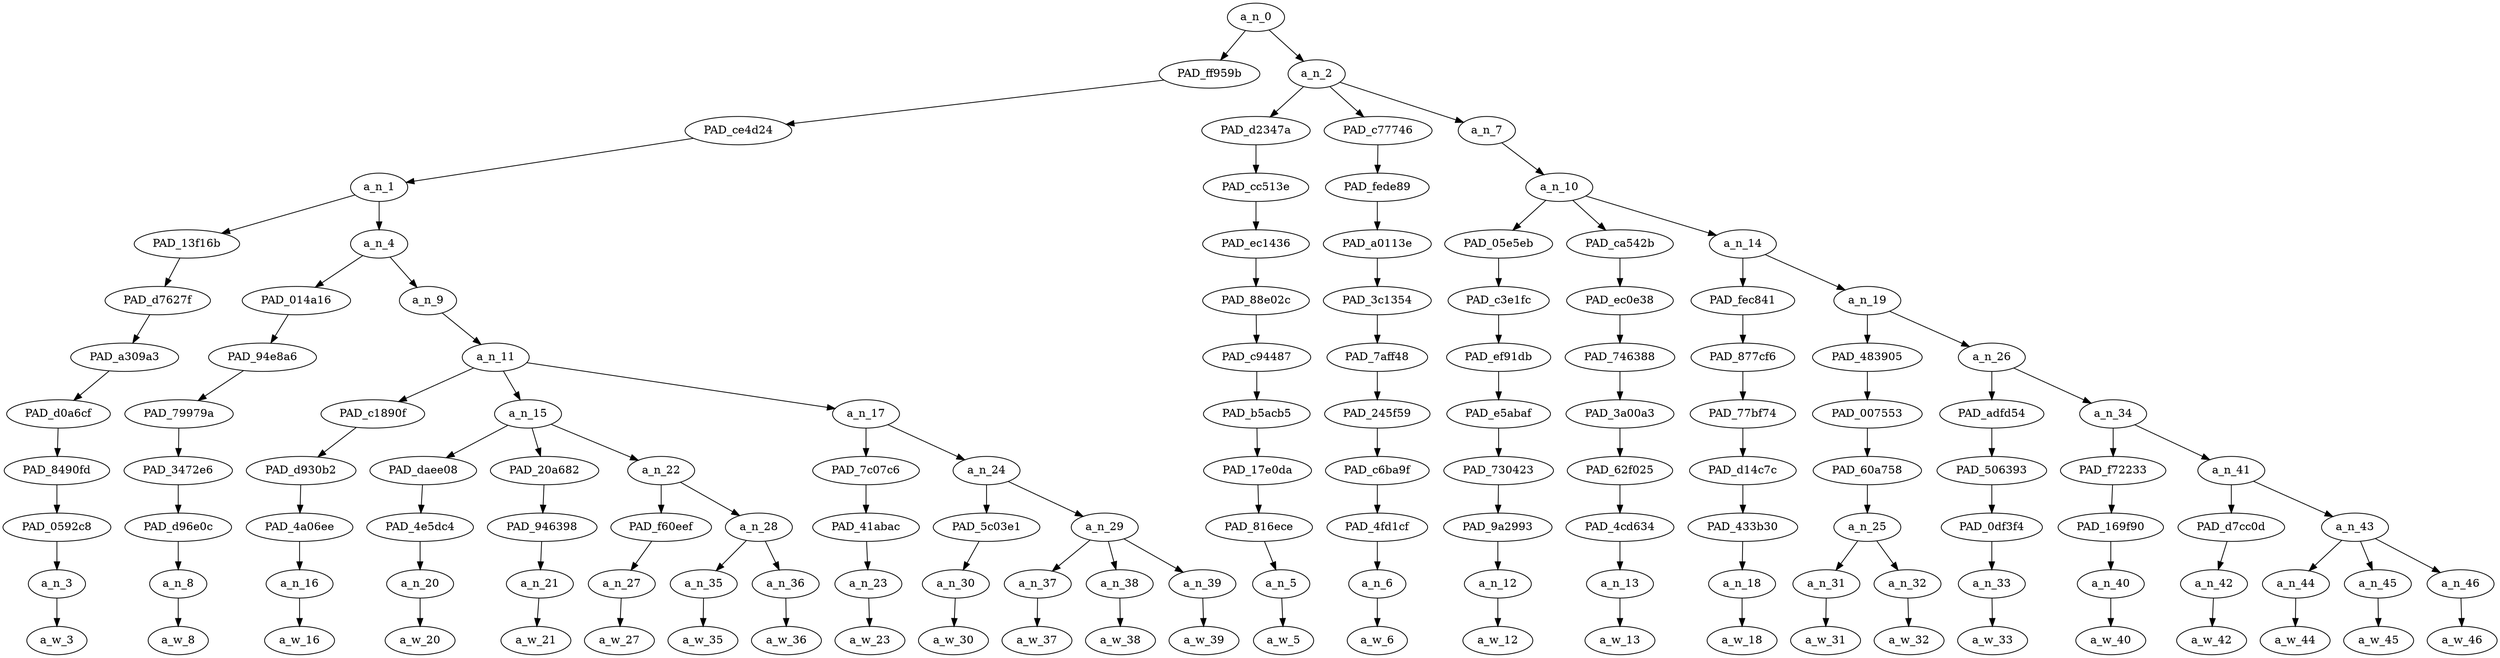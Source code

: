 strict digraph "" {
	a_n_0	[div_dir=1,
		index=0,
		level=11,
		pos="8.190972222222221,11!",
		text_span="[0, 1, 2, 3, 4, 5, 6, 7, 8, 9, 10, 11, 12, 13, 14, 15, 16, 17, 18, 19, 20, 21, 22, 23, 24, 25]",
		value=1.00000000];
	PAD_ff959b	[div_dir=1,
		index=0,
		level=10,
		pos="1.8958333333333333,10!",
		text_span="[0, 1, 2, 3, 4, 5, 6, 7, 8, 9, 10, 11, 12]",
		value=0.59377029];
	a_n_0 -> PAD_ff959b;
	a_n_2	[div_dir=1,
		index=1,
		level=10,
		pos="14.486111111111109,10!",
		text_span="[13, 14, 15, 16, 17, 18, 19, 20, 21, 22, 23, 24, 25]",
		value=0.40507001];
	a_n_0 -> a_n_2;
	PAD_ce4d24	[div_dir=1,
		index=0,
		level=9,
		pos="1.8958333333333333,9!",
		text_span="[0, 1, 2, 3, 4, 5, 6, 7, 8, 9, 10, 11, 12]",
		value=0.59377029];
	PAD_ff959b -> PAD_ce4d24;
	a_n_1	[div_dir=1,
		index=0,
		level=8,
		pos="1.8958333333333333,8!",
		text_span="[0, 1, 2, 3, 4, 5, 6, 7, 8, 9, 10, 11, 12]",
		value=0.59377029];
	PAD_ce4d24 -> a_n_1;
	PAD_13f16b	[div_dir=1,
		index=0,
		level=7,
		pos="0.0,7!",
		text_span="[0]",
		value=0.04523902];
	a_n_1 -> PAD_13f16b;
	a_n_4	[div_dir=1,
		index=1,
		level=7,
		pos="3.7916666666666665,7!",
		text_span="[1, 2, 3, 4, 5, 6, 7, 8, 9, 10, 11, 12]",
		value=0.54750437];
	a_n_1 -> a_n_4;
	PAD_d7627f	[div_dir=1,
		index=0,
		level=6,
		pos="0.0,6!",
		text_span="[0]",
		value=0.04523902];
	PAD_13f16b -> PAD_d7627f;
	PAD_a309a3	[div_dir=1,
		index=0,
		level=5,
		pos="0.0,5!",
		text_span="[0]",
		value=0.04523902];
	PAD_d7627f -> PAD_a309a3;
	PAD_d0a6cf	[div_dir=1,
		index=0,
		level=4,
		pos="0.0,4!",
		text_span="[0]",
		value=0.04523902];
	PAD_a309a3 -> PAD_d0a6cf;
	PAD_8490fd	[div_dir=1,
		index=0,
		level=3,
		pos="0.0,3!",
		text_span="[0]",
		value=0.04523902];
	PAD_d0a6cf -> PAD_8490fd;
	PAD_0592c8	[div_dir=1,
		index=0,
		level=2,
		pos="0.0,2!",
		text_span="[0]",
		value=0.04523902];
	PAD_8490fd -> PAD_0592c8;
	a_n_3	[div_dir=1,
		index=0,
		level=1,
		pos="0.0,1!",
		text_span="[0]",
		value=0.04523902];
	PAD_0592c8 -> a_n_3;
	a_w_3	[div_dir=0,
		index=0,
		level=0,
		pos="0,0!",
		text_span="[0]",
		value=anyone];
	a_n_3 -> a_w_3;
	PAD_014a16	[div_dir=1,
		index=1,
		level=6,
		pos="1.0,6!",
		text_span="[1]",
		value=0.02991839];
	a_n_4 -> PAD_014a16;
	a_n_9	[div_dir=1,
		index=2,
		level=6,
		pos="6.583333333333333,6!",
		text_span="[2, 3, 4, 5, 6, 7, 8, 9, 10, 11, 12]",
		value=0.51664982];
	a_n_4 -> a_n_9;
	PAD_94e8a6	[div_dir=1,
		index=1,
		level=5,
		pos="1.0,5!",
		text_span="[1]",
		value=0.02991839];
	PAD_014a16 -> PAD_94e8a6;
	PAD_79979a	[div_dir=1,
		index=1,
		level=4,
		pos="1.0,4!",
		text_span="[1]",
		value=0.02991839];
	PAD_94e8a6 -> PAD_79979a;
	PAD_3472e6	[div_dir=1,
		index=1,
		level=3,
		pos="1.0,3!",
		text_span="[1]",
		value=0.02991839];
	PAD_79979a -> PAD_3472e6;
	PAD_d96e0c	[div_dir=1,
		index=1,
		level=2,
		pos="1.0,2!",
		text_span="[1]",
		value=0.02991839];
	PAD_3472e6 -> PAD_d96e0c;
	a_n_8	[div_dir=1,
		index=1,
		level=1,
		pos="1.0,1!",
		text_span="[1]",
		value=0.02991839];
	PAD_d96e0c -> a_n_8;
	a_w_8	[div_dir=0,
		index=1,
		level=0,
		pos="1,0!",
		text_span="[1]",
		value=that];
	a_n_8 -> a_w_8;
	a_n_11	[div_dir=1,
		index=2,
		level=5,
		pos="6.583333333333333,5!",
		text_span="[2, 3, 4, 5, 6, 7, 8, 9, 10, 11, 12]",
		value=0.51574733];
	a_n_9 -> a_n_11;
	PAD_c1890f	[div_dir=1,
		index=3,
		level=4,
		pos="7.0,4!",
		text_span="[7]",
		value=0.02585541];
	a_n_11 -> PAD_c1890f;
	a_n_15	[div_dir=1,
		index=2,
		level=4,
		pos="3.25,4!",
		text_span="[2, 3, 4, 5, 6]",
		value=0.16415759];
	a_n_11 -> a_n_15;
	a_n_17	[div_dir=1,
		index=4,
		level=4,
		pos="9.5,4!",
		text_span="[8, 9, 10, 11, 12]",
		value=0.32483184];
	a_n_11 -> a_n_17;
	PAD_d930b2	[div_dir=1,
		index=5,
		level=3,
		pos="7.0,3!",
		text_span="[7]",
		value=0.02585541];
	PAD_c1890f -> PAD_d930b2;
	PAD_4a06ee	[div_dir=1,
		index=6,
		level=2,
		pos="7.0,2!",
		text_span="[7]",
		value=0.02585541];
	PAD_d930b2 -> PAD_4a06ee;
	a_n_16	[div_dir=1,
		index=7,
		level=1,
		pos="7.0,1!",
		text_span="[7]",
		value=0.02585541];
	PAD_4a06ee -> a_n_16;
	a_w_16	[div_dir=0,
		index=7,
		level=0,
		pos="7,0!",
		text_span="[7]",
		value=and];
	a_n_16 -> a_w_16;
	PAD_daee08	[div_dir=1,
		index=2,
		level=3,
		pos="2.0,3!",
		text_span="[2]",
		value=0.02737850];
	a_n_15 -> PAD_daee08;
	PAD_20a682	[div_dir=1,
		index=3,
		level=3,
		pos="3.0,3!",
		text_span="[3]",
		value=0.03239894];
	a_n_15 -> PAD_20a682;
	a_n_22	[div_dir=1,
		index=4,
		level=3,
		pos="4.75,3!",
		text_span="[4, 5, 6]",
		value=0.10394613];
	a_n_15 -> a_n_22;
	PAD_4e5dc4	[div_dir=1,
		index=2,
		level=2,
		pos="2.0,2!",
		text_span="[2]",
		value=0.02737850];
	PAD_daee08 -> PAD_4e5dc4;
	a_n_20	[div_dir=1,
		index=2,
		level=1,
		pos="2.0,1!",
		text_span="[2]",
		value=0.02737850];
	PAD_4e5dc4 -> a_n_20;
	a_w_20	[div_dir=0,
		index=2,
		level=0,
		pos="2,0!",
		text_span="[2]",
		value=stepped];
	a_n_20 -> a_w_20;
	PAD_946398	[div_dir=1,
		index=3,
		level=2,
		pos="3.0,2!",
		text_span="[3]",
		value=0.03239894];
	PAD_20a682 -> PAD_946398;
	a_n_21	[div_dir=1,
		index=3,
		level=1,
		pos="3.0,1!",
		text_span="[3]",
		value=0.03239894];
	PAD_946398 -> a_n_21;
	a_w_21	[div_dir=0,
		index=3,
		level=0,
		pos="3,0!",
		text_span="[3]",
		value=foot];
	a_n_21 -> a_w_21;
	PAD_f60eef	[div_dir=1,
		index=4,
		level=2,
		pos="4.0,2!",
		text_span="[4]",
		value=0.02672428];
	a_n_22 -> PAD_f60eef;
	a_n_28	[div_dir=1,
		index=5,
		level=2,
		pos="5.5,2!",
		text_span="[5, 6]",
		value=0.07682785];
	a_n_22 -> a_n_28;
	a_n_27	[div_dir=1,
		index=4,
		level=1,
		pos="4.0,1!",
		text_span="[4]",
		value=0.02672428];
	PAD_f60eef -> a_n_27;
	a_w_27	[div_dir=0,
		index=4,
		level=0,
		pos="4,0!",
		text_span="[4]",
		value=on];
	a_n_27 -> a_w_27;
	a_n_35	[div_dir=1,
		index=5,
		level=1,
		pos="5.0,1!",
		text_span="[5]",
		value=0.04059402];
	a_n_28 -> a_n_35;
	a_n_36	[div_dir=1,
		index=6,
		level=1,
		pos="6.0,1!",
		text_span="[6]",
		value=0.03590262];
	a_n_28 -> a_n_36;
	a_w_35	[div_dir=0,
		index=5,
		level=0,
		pos="5,0!",
		text_span="[5]",
		value=desert];
	a_n_35 -> a_w_35;
	a_w_36	[div_dir=0,
		index=6,
		level=0,
		pos="6,0!",
		text_span="[6]",
		value=soil];
	a_n_36 -> a_w_36;
	PAD_7c07c6	[div_dir=-1,
		index=6,
		level=3,
		pos="8.0,3!",
		text_span="[8]",
		value=0.03175456];
	a_n_17 -> PAD_7c07c6;
	a_n_24	[div_dir=1,
		index=7,
		level=3,
		pos="11.0,3!",
		text_span="[9, 10, 11, 12]",
		value=0.29229019];
	a_n_17 -> a_n_24;
	PAD_41abac	[div_dir=-1,
		index=7,
		level=2,
		pos="8.0,2!",
		text_span="[8]",
		value=0.03175456];
	PAD_7c07c6 -> PAD_41abac;
	a_n_23	[div_dir=-1,
		index=8,
		level=1,
		pos="8.0,1!",
		text_span="[8]",
		value=0.03175456];
	PAD_41abac -> a_n_23;
	a_w_23	[div_dir=0,
		index=8,
		level=0,
		pos="8,0!",
		text_span="[8]",
		value=fought];
	a_n_23 -> a_w_23;
	PAD_5c03e1	[div_dir=1,
		index=9,
		level=2,
		pos="12.0,2!",
		text_span="[12]",
		value=0.03063159];
	a_n_24 -> PAD_5c03e1;
	a_n_29	[div_dir=1,
		index=8,
		level=2,
		pos="10.0,2!",
		text_span="[9, 10, 11]",
		value=0.26077440];
	a_n_24 -> a_n_29;
	a_n_30	[div_dir=1,
		index=12,
		level=1,
		pos="12.0,1!",
		text_span="[12]",
		value=0.03063159];
	PAD_5c03e1 -> a_n_30;
	a_w_30	[div_dir=0,
		index=12,
		level=0,
		pos="12,0!",
		text_span="[12]",
		value=please];
	a_n_30 -> a_w_30;
	a_n_37	[div_dir=1,
		index=9,
		level=1,
		pos="9.0,1!",
		text_span="[9]",
		value=0.03072754];
	a_n_29 -> a_n_37;
	a_n_38	[div_dir=1,
		index=10,
		level=1,
		pos="10.0,1!",
		text_span="[10]",
		value=0.04977319];
	a_n_29 -> a_n_38;
	a_n_39	[div_dir=1,
		index=11,
		level=1,
		pos="11.0,1!",
		text_span="[11]",
		value=0.17932415];
	a_n_29 -> a_n_39;
	a_w_37	[div_dir=0,
		index=9,
		level=0,
		pos="9,0!",
		text_span="[9]",
		value=those];
	a_n_37 -> a_w_37;
	a_w_38	[div_dir=0,
		index=10,
		level=0,
		pos="10,0!",
		text_span="[10]",
		value=sand];
	a_n_38 -> a_w_38;
	a_w_39	[div_dir=0,
		index=11,
		level=0,
		pos="11,0!",
		text_span="[11]",
		value=niggers];
	a_n_39 -> a_w_39;
	PAD_d2347a	[div_dir=1,
		index=1,
		level=9,
		pos="13.0,9!",
		text_span="[13]",
		value=0.02765013];
	a_n_2 -> PAD_d2347a;
	PAD_c77746	[div_dir=1,
		index=2,
		level=9,
		pos="14.0,9!",
		text_span="[14]",
		value=0.02677308];
	a_n_2 -> PAD_c77746;
	a_n_7	[div_dir=1,
		index=3,
		level=9,
		pos="16.458333333333332,9!",
		text_span="[15, 16, 17, 18, 19, 20, 21, 22, 23, 24, 25]",
		value=0.35004521];
	a_n_2 -> a_n_7;
	PAD_cc513e	[div_dir=1,
		index=1,
		level=8,
		pos="13.0,8!",
		text_span="[13]",
		value=0.02765013];
	PAD_d2347a -> PAD_cc513e;
	PAD_ec1436	[div_dir=1,
		index=2,
		level=7,
		pos="13.0,7!",
		text_span="[13]",
		value=0.02765013];
	PAD_cc513e -> PAD_ec1436;
	PAD_88e02c	[div_dir=1,
		index=3,
		level=6,
		pos="13.0,6!",
		text_span="[13]",
		value=0.02765013];
	PAD_ec1436 -> PAD_88e02c;
	PAD_c94487	[div_dir=1,
		index=3,
		level=5,
		pos="13.0,5!",
		text_span="[13]",
		value=0.02765013];
	PAD_88e02c -> PAD_c94487;
	PAD_b5acb5	[div_dir=1,
		index=5,
		level=4,
		pos="13.0,4!",
		text_span="[13]",
		value=0.02765013];
	PAD_c94487 -> PAD_b5acb5;
	PAD_17e0da	[div_dir=1,
		index=8,
		level=3,
		pos="13.0,3!",
		text_span="[13]",
		value=0.02765013];
	PAD_b5acb5 -> PAD_17e0da;
	PAD_816ece	[div_dir=1,
		index=10,
		level=2,
		pos="13.0,2!",
		text_span="[13]",
		value=0.02765013];
	PAD_17e0da -> PAD_816ece;
	a_n_5	[div_dir=1,
		index=13,
		level=1,
		pos="13.0,1!",
		text_span="[13]",
		value=0.02765013];
	PAD_816ece -> a_n_5;
	a_w_5	[div_dir=0,
		index=13,
		level=0,
		pos="13,0!",
		text_span="[13]",
		value=tell];
	a_n_5 -> a_w_5;
	PAD_fede89	[div_dir=1,
		index=2,
		level=8,
		pos="14.0,8!",
		text_span="[14]",
		value=0.02677308];
	PAD_c77746 -> PAD_fede89;
	PAD_a0113e	[div_dir=1,
		index=3,
		level=7,
		pos="14.0,7!",
		text_span="[14]",
		value=0.02677308];
	PAD_fede89 -> PAD_a0113e;
	PAD_3c1354	[div_dir=1,
		index=4,
		level=6,
		pos="14.0,6!",
		text_span="[14]",
		value=0.02677308];
	PAD_a0113e -> PAD_3c1354;
	PAD_7aff48	[div_dir=1,
		index=4,
		level=5,
		pos="14.0,5!",
		text_span="[14]",
		value=0.02677308];
	PAD_3c1354 -> PAD_7aff48;
	PAD_245f59	[div_dir=1,
		index=6,
		level=4,
		pos="14.0,4!",
		text_span="[14]",
		value=0.02677308];
	PAD_7aff48 -> PAD_245f59;
	PAD_c6ba9f	[div_dir=1,
		index=9,
		level=3,
		pos="14.0,3!",
		text_span="[14]",
		value=0.02677308];
	PAD_245f59 -> PAD_c6ba9f;
	PAD_4fd1cf	[div_dir=1,
		index=11,
		level=2,
		pos="14.0,2!",
		text_span="[14]",
		value=0.02677308];
	PAD_c6ba9f -> PAD_4fd1cf;
	a_n_6	[div_dir=1,
		index=14,
		level=1,
		pos="14.0,1!",
		text_span="[14]",
		value=0.02677308];
	PAD_4fd1cf -> a_n_6;
	a_w_6	[div_dir=0,
		index=14,
		level=0,
		pos="14,0!",
		text_span="[14]",
		value=me];
	a_n_6 -> a_w_6;
	a_n_10	[div_dir=1,
		index=3,
		level=8,
		pos="16.458333333333332,8!",
		text_span="[15, 16, 17, 18, 19, 20, 21, 22, 23, 24, 25]",
		value=0.34948275];
	a_n_7 -> a_n_10;
	PAD_05e5eb	[div_dir=1,
		index=4,
		level=7,
		pos="15.0,7!",
		text_span="[15]",
		value=0.02814010];
	a_n_10 -> PAD_05e5eb;
	PAD_ca542b	[div_dir=1,
		index=5,
		level=7,
		pos="16.0,7!",
		text_span="[16]",
		value=0.02265924];
	a_n_10 -> PAD_ca542b;
	a_n_14	[div_dir=1,
		index=6,
		level=7,
		pos="18.375,7!",
		text_span="[17, 18, 19, 20, 21, 22, 23, 24, 25]",
		value=0.29812096];
	a_n_10 -> a_n_14;
	PAD_c3e1fc	[div_dir=1,
		index=5,
		level=6,
		pos="15.0,6!",
		text_span="[15]",
		value=0.02814010];
	PAD_05e5eb -> PAD_c3e1fc;
	PAD_ef91db	[div_dir=1,
		index=5,
		level=5,
		pos="15.0,5!",
		text_span="[15]",
		value=0.02814010];
	PAD_c3e1fc -> PAD_ef91db;
	PAD_e5abaf	[div_dir=1,
		index=7,
		level=4,
		pos="15.0,4!",
		text_span="[15]",
		value=0.02814010];
	PAD_ef91db -> PAD_e5abaf;
	PAD_730423	[div_dir=1,
		index=10,
		level=3,
		pos="15.0,3!",
		text_span="[15]",
		value=0.02814010];
	PAD_e5abaf -> PAD_730423;
	PAD_9a2993	[div_dir=1,
		index=12,
		level=2,
		pos="15.0,2!",
		text_span="[15]",
		value=0.02814010];
	PAD_730423 -> PAD_9a2993;
	a_n_12	[div_dir=1,
		index=15,
		level=1,
		pos="15.0,1!",
		text_span="[15]",
		value=0.02814010];
	PAD_9a2993 -> a_n_12;
	a_w_12	[div_dir=0,
		index=15,
		level=0,
		pos="15,0!",
		text_span="[15]",
		value=does];
	a_n_12 -> a_w_12;
	PAD_ec0e38	[div_dir=1,
		index=6,
		level=6,
		pos="16.0,6!",
		text_span="[16]",
		value=0.02265924];
	PAD_ca542b -> PAD_ec0e38;
	PAD_746388	[div_dir=1,
		index=6,
		level=5,
		pos="16.0,5!",
		text_span="[16]",
		value=0.02265924];
	PAD_ec0e38 -> PAD_746388;
	PAD_3a00a3	[div_dir=1,
		index=8,
		level=4,
		pos="16.0,4!",
		text_span="[16]",
		value=0.02265924];
	PAD_746388 -> PAD_3a00a3;
	PAD_62f025	[div_dir=1,
		index=11,
		level=3,
		pos="16.0,3!",
		text_span="[16]",
		value=0.02265924];
	PAD_3a00a3 -> PAD_62f025;
	PAD_4cd634	[div_dir=1,
		index=13,
		level=2,
		pos="16.0,2!",
		text_span="[16]",
		value=0.02265924];
	PAD_62f025 -> PAD_4cd634;
	a_n_13	[div_dir=1,
		index=16,
		level=1,
		pos="16.0,1!",
		text_span="[16]",
		value=0.02265924];
	PAD_4cd634 -> a_n_13;
	a_w_13	[div_dir=0,
		index=16,
		level=0,
		pos="16,0!",
		text_span="[16]",
		value=it];
	a_n_13 -> a_w_13;
	PAD_fec841	[div_dir=1,
		index=7,
		level=6,
		pos="17.0,6!",
		text_span="[17]",
		value=0.02313883];
	a_n_14 -> PAD_fec841;
	a_n_19	[div_dir=1,
		index=8,
		level=6,
		pos="19.75,6!",
		text_span="[18, 19, 20, 21, 22, 23, 24, 25]",
		value=0.27440972];
	a_n_14 -> a_n_19;
	PAD_877cf6	[div_dir=1,
		index=7,
		level=5,
		pos="17.0,5!",
		text_span="[17]",
		value=0.02313883];
	PAD_fec841 -> PAD_877cf6;
	PAD_77bf74	[div_dir=1,
		index=9,
		level=4,
		pos="17.0,4!",
		text_span="[17]",
		value=0.02313883];
	PAD_877cf6 -> PAD_77bf74;
	PAD_d14c7c	[div_dir=1,
		index=12,
		level=3,
		pos="17.0,3!",
		text_span="[17]",
		value=0.02313883];
	PAD_77bf74 -> PAD_d14c7c;
	PAD_433b30	[div_dir=1,
		index=14,
		level=2,
		pos="17.0,2!",
		text_span="[17]",
		value=0.02313883];
	PAD_d14c7c -> PAD_433b30;
	a_n_18	[div_dir=1,
		index=17,
		level=1,
		pos="17.0,1!",
		text_span="[17]",
		value=0.02313883];
	PAD_433b30 -> a_n_18;
	a_w_18	[div_dir=0,
		index=17,
		level=0,
		pos="17,0!",
		text_span="[17]",
		value=make];
	a_n_18 -> a_w_18;
	PAD_483905	[div_dir=1,
		index=8,
		level=5,
		pos="18.5,5!",
		text_span="[18, 19]",
		value=0.05724361];
	a_n_19 -> PAD_483905;
	a_n_26	[div_dir=1,
		index=9,
		level=5,
		pos="21.0,5!",
		text_span="[20, 21, 22, 23, 24, 25]",
		value=0.21659982];
	a_n_19 -> a_n_26;
	PAD_007553	[div_dir=1,
		index=10,
		level=4,
		pos="18.5,4!",
		text_span="[18, 19]",
		value=0.05724361];
	PAD_483905 -> PAD_007553;
	PAD_60a758	[div_dir=1,
		index=13,
		level=3,
		pos="18.5,3!",
		text_span="[18, 19]",
		value=0.05724361];
	PAD_007553 -> PAD_60a758;
	a_n_25	[div_dir=1,
		index=15,
		level=2,
		pos="18.5,2!",
		text_span="[18, 19]",
		value=0.05724361];
	PAD_60a758 -> a_n_25;
	a_n_31	[div_dir=1,
		index=18,
		level=1,
		pos="18.0,1!",
		text_span="[18]",
		value=0.02306531];
	a_n_25 -> a_n_31;
	a_n_32	[div_dir=1,
		index=19,
		level=1,
		pos="19.0,1!",
		text_span="[19]",
		value=0.03390194];
	a_n_25 -> a_n_32;
	a_w_31	[div_dir=0,
		index=18,
		level=0,
		pos="18,0!",
		text_span="[18]",
		value=you];
	a_n_31 -> a_w_31;
	a_w_32	[div_dir=0,
		index=19,
		level=0,
		pos="19,0!",
		text_span="[19]",
		value=sick];
	a_n_32 -> a_w_32;
	PAD_adfd54	[div_dir=1,
		index=11,
		level=4,
		pos="20.0,4!",
		text_span="[20]",
		value=0.02250741];
	a_n_26 -> PAD_adfd54;
	a_n_34	[div_dir=1,
		index=12,
		level=4,
		pos="22.0,4!",
		text_span="[21, 22, 23, 24, 25]",
		value=0.19359793];
	a_n_26 -> a_n_34;
	PAD_506393	[div_dir=1,
		index=14,
		level=3,
		pos="20.0,3!",
		text_span="[20]",
		value=0.02250741];
	PAD_adfd54 -> PAD_506393;
	PAD_0df3f4	[div_dir=1,
		index=16,
		level=2,
		pos="20.0,2!",
		text_span="[20]",
		value=0.02250741];
	PAD_506393 -> PAD_0df3f4;
	a_n_33	[div_dir=1,
		index=20,
		level=1,
		pos="20.0,1!",
		text_span="[20]",
		value=0.02250741];
	PAD_0df3f4 -> a_n_33;
	a_w_33	[div_dir=0,
		index=20,
		level=0,
		pos="20,0!",
		text_span="[20]",
		value=to];
	a_n_33 -> a_w_33;
	PAD_f72233	[div_dir=1,
		index=15,
		level=3,
		pos="21.0,3!",
		text_span="[21]",
		value=0.02670208];
	a_n_34 -> PAD_f72233;
	a_n_41	[div_dir=1,
		index=16,
		level=3,
		pos="23.0,3!",
		text_span="[22, 23, 24, 25]",
		value=0.16638962];
	a_n_34 -> a_n_41;
	PAD_169f90	[div_dir=1,
		index=17,
		level=2,
		pos="21.0,2!",
		text_span="[21]",
		value=0.02670208];
	PAD_f72233 -> PAD_169f90;
	a_n_40	[div_dir=1,
		index=21,
		level=1,
		pos="21.0,1!",
		text_span="[21]",
		value=0.02670208];
	PAD_169f90 -> a_n_40;
	a_w_40	[div_dir=0,
		index=21,
		level=0,
		pos="21,0!",
		text_span="[21]",
		value=see];
	a_n_40 -> a_w_40;
	PAD_d7cc0d	[div_dir=-1,
		index=18,
		level=2,
		pos="22.0,2!",
		text_span="[22]",
		value=0.04652528];
	a_n_41 -> PAD_d7cc0d;
	a_n_43	[div_dir=1,
		index=19,
		level=2,
		pos="24.0,2!",
		text_span="[23, 24, 25]",
		value=0.11934415];
	a_n_41 -> a_n_43;
	a_n_42	[div_dir=-1,
		index=22,
		level=1,
		pos="22.0,1!",
		text_span="[22]",
		value=0.04652528];
	PAD_d7cc0d -> a_n_42;
	a_w_42	[div_dir=0,
		index=22,
		level=0,
		pos="22,0!",
		text_span="[22]",
		value=them];
	a_n_42 -> a_w_42;
	a_n_44	[div_dir=1,
		index=23,
		level=1,
		pos="23.0,1!",
		text_span="[23]",
		value=0.02625819];
	a_n_43 -> a_n_44;
	a_n_45	[div_dir=1,
		index=24,
		level=1,
		pos="24.0,1!",
		text_span="[24]",
		value=0.03144799];
	a_n_43 -> a_n_45;
	a_n_46	[div_dir=1,
		index=25,
		level=1,
		pos="25.0,1!",
		text_span="[25]",
		value=0.06101711];
	a_n_43 -> a_n_46;
	a_w_44	[div_dir=0,
		index=23,
		level=0,
		pos="23,0!",
		text_span="[23]",
		value=taking];
	a_n_44 -> a_w_44;
	a_w_45	[div_dir=0,
		index=24,
		level=0,
		pos="24,0!",
		text_span="[24]",
		value=over];
	a_n_45 -> a_w_45;
	a_w_46	[div_dir=0,
		index=25,
		level=0,
		pos="25,0!",
		text_span="[25]",
		value=america];
	a_n_46 -> a_w_46;
}
